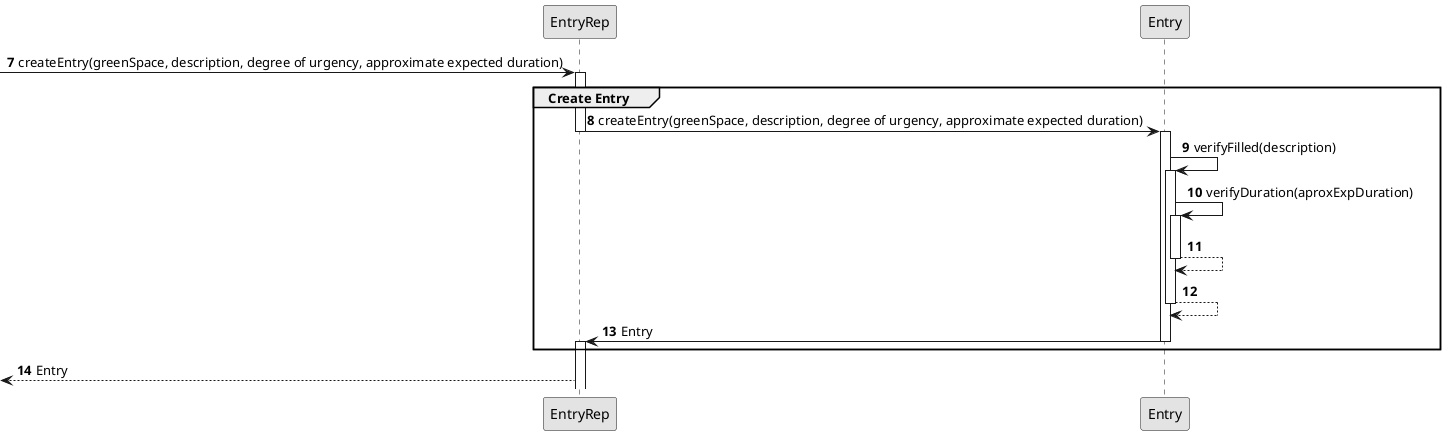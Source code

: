 @startuml
skinparam monochrome true
skinparam packageStyle rectangle
skinparam shadowing false

autonumber

'hide footbox


autonumber 7



 -> EntryRep : createEntry(greenSpace, description, degree of urgency, approximate expected duration)
         group Create Entry
         activate EntryRep


         EntryRep -> Entry : createEntry(greenSpace, description, degree of urgency, approximate expected duration)
         deactivate EntryRep
         activate Entry

         Entry -> Entry : verifyFilled(description)
         activate Entry

         Entry -> Entry : verifyDuration(aproxExpDuration)
         activate Entry

         Entry --> Entry
         deactivate Entry

         Entry --> Entry
         deactivate Entry

         Entry -> EntryRep : Entry
         deactivate Entry
         activate EntryRep
         end
          <-- EntryRep : Entry


@enduml